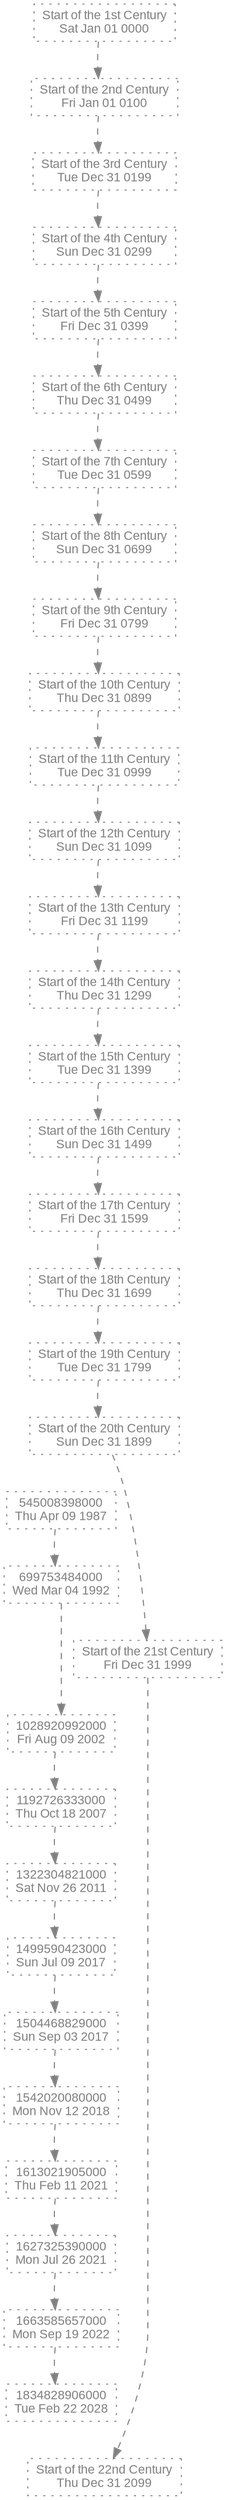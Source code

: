 digraph {
    node [fontname="Arial"; fontsize="12";];
    edge [fontname="Arial"; fontsize="12";];
    bgcolor="transparent";
    comment=" ";
    fontname="Arial";
    fontsize="12";
    rankdir="TD";
    ranksep="0.5";
    1 [class="event ted2546d8e4fa6648"; color="#808080FF"; fontcolor="#808080FF"; id="Z0000-01-01-0"; label=<Start of the 1st Century<BR ALIGN="CENTER"/>Sat Jan 01 0000>; penwidth="1"; shape="box"; style="dotted"; tooltip="";];
    2 [class="event ted2546d8e4fa6648"; color="#808080FF"; fontcolor="#808080FF"; id="Z0100-01-01-0"; label=<Start of the 2nd Century<BR ALIGN="CENTER"/>Fri Jan 01 0100>; penwidth="1"; shape="box"; style="dotted"; tooltip="";];
    3 [class="event ted2546d8e4fa6648"; color="#808080FF"; fontcolor="#808080FF"; id="Z0199-12-31-0"; label=<Start of the 3rd Century<BR ALIGN="CENTER"/>Tue Dec 31 0199>; penwidth="1"; shape="box"; style="dotted"; tooltip="";];
    4 [class="event ted2546d8e4fa6648"; color="#808080FF"; fontcolor="#808080FF"; id="Z0299-12-31-0"; label=<Start of the 4th Century<BR ALIGN="CENTER"/>Sun Dec 31 0299>; penwidth="1"; shape="box"; style="dotted"; tooltip="";];
    5 [class="event ted2546d8e4fa6648"; color="#808080FF"; fontcolor="#808080FF"; id="Z0399-12-31-0"; label=<Start of the 5th Century<BR ALIGN="CENTER"/>Fri Dec 31 0399>; penwidth="1"; shape="box"; style="dotted"; tooltip="";];
    6 [class="event ted2546d8e4fa6648"; color="#808080FF"; fontcolor="#808080FF"; id="Z0499-12-31-0"; label=<Start of the 6th Century<BR ALIGN="CENTER"/>Thu Dec 31 0499>; penwidth="1"; shape="box"; style="dotted"; tooltip="";];
    7 [class="event ted2546d8e4fa6648"; color="#808080FF"; fontcolor="#808080FF"; id="Z0599-12-31-0"; label=<Start of the 7th Century<BR ALIGN="CENTER"/>Tue Dec 31 0599>; penwidth="1"; shape="box"; style="dotted"; tooltip="";];
    8 [class="event ted2546d8e4fa6648"; color="#808080FF"; fontcolor="#808080FF"; id="Z0699-12-31-0"; label=<Start of the 8th Century<BR ALIGN="CENTER"/>Sun Dec 31 0699>; penwidth="1"; shape="box"; style="dotted"; tooltip="";];
    9 [class="event ted2546d8e4fa6648"; color="#808080FF"; fontcolor="#808080FF"; id="Z0799-12-31-0"; label=<Start of the 9th Century<BR ALIGN="CENTER"/>Fri Dec 31 0799>; penwidth="1"; shape="box"; style="dotted"; tooltip="";];
    10 [class="event ted2546d8e4fa6648"; color="#808080FF"; fontcolor="#808080FF"; id="Z0899-12-31-0"; label=<Start of the 10th Century<BR ALIGN="CENTER"/>Thu Dec 31 0899>; penwidth="1"; shape="box"; style="dotted"; tooltip="";];
    11 [class="event ted2546d8e4fa6648"; color="#808080FF"; fontcolor="#808080FF"; id="Z0999-12-31-0"; label=<Start of the 11th Century<BR ALIGN="CENTER"/>Tue Dec 31 0999>; penwidth="1"; shape="box"; style="dotted"; tooltip="";];
    12 [class="event ted2546d8e4fa6648"; color="#808080FF"; fontcolor="#808080FF"; id="Z1099-12-31-0"; label=<Start of the 12th Century<BR ALIGN="CENTER"/>Sun Dec 31 1099>; penwidth="1"; shape="box"; style="dotted"; tooltip="";];
    13 [class="event ted2546d8e4fa6648"; color="#808080FF"; fontcolor="#808080FF"; id="Z1199-12-31-0"; label=<Start of the 13th Century<BR ALIGN="CENTER"/>Fri Dec 31 1199>; penwidth="1"; shape="box"; style="dotted"; tooltip="";];
    14 [class="event ted2546d8e4fa6648"; color="#808080FF"; fontcolor="#808080FF"; id="Z1299-12-31-0"; label=<Start of the 14th Century<BR ALIGN="CENTER"/>Thu Dec 31 1299>; penwidth="1"; shape="box"; style="dotted"; tooltip="";];
    15 [class="event ted2546d8e4fa6648"; color="#808080FF"; fontcolor="#808080FF"; id="Z1399-12-31-0"; label=<Start of the 15th Century<BR ALIGN="CENTER"/>Tue Dec 31 1399>; penwidth="1"; shape="box"; style="dotted"; tooltip="";];
    16 [class="event ted2546d8e4fa6648"; color="#808080FF"; fontcolor="#808080FF"; id="Z1499-12-31-0"; label=<Start of the 16th Century<BR ALIGN="CENTER"/>Sun Dec 31 1499>; penwidth="1"; shape="box"; style="dotted"; tooltip="";];
    17 [class="event ted2546d8e4fa6648"; color="#808080FF"; fontcolor="#808080FF"; id="Z1599-12-31-0"; label=<Start of the 17th Century<BR ALIGN="CENTER"/>Fri Dec 31 1599>; penwidth="1"; shape="box"; style="dotted"; tooltip="";];
    18 [class="event ted2546d8e4fa6648"; color="#808080FF"; fontcolor="#808080FF"; id="Z1699-12-31-0"; label=<Start of the 18th Century<BR ALIGN="CENTER"/>Thu Dec 31 1699>; penwidth="1"; shape="box"; style="dotted"; tooltip="";];
    19 [class="event ted2546d8e4fa6648"; color="#808080FF"; fontcolor="#808080FF"; id="Z1799-12-31-0"; label=<Start of the 19th Century<BR ALIGN="CENTER"/>Tue Dec 31 1799>; penwidth="1"; shape="box"; style="dotted"; tooltip="";];
    20 [class="event ted2546d8e4fa6648"; color="#808080FF"; fontcolor="#808080FF"; id="Z1899-12-31-0"; label=<Start of the 20th Century<BR ALIGN="CENTER"/>Sun Dec 31 1899>; penwidth="1"; shape="box"; style="dotted"; tooltip="";];
    21 [class="event teb2b2475ab050fb7"; color="#808080FF"; fontcolor="#808080FF"; id="Z1987-04-09-0"; label=<545008398000<BR ALIGN="CENTER"/>Thu Apr 09 1987>; penwidth="1"; shape="box"; style="dotted"; tooltip="";];
    22 [class="event teb2b2475ab050fb7"; color="#808080FF"; fontcolor="#808080FF"; id="Z1992-03-04-0"; label=<699753484000<BR ALIGN="CENTER"/>Wed Mar 04 1992>; penwidth="1"; shape="box"; style="dotted"; tooltip="";];
    23 [class="event ted2546d8e4fa6648"; color="#808080FF"; fontcolor="#808080FF"; id="Z1999-12-31-0"; label=<Start of the 21st Century<BR ALIGN="CENTER"/>Fri Dec 31 1999>; penwidth="1"; shape="box"; style="dotted"; tooltip="";];
    24 [class="event teb2b2475ab050fb7"; color="#808080FF"; fontcolor="#808080FF"; id="Z2002-08-09-0"; label=<1028920992000<BR ALIGN="CENTER"/>Fri Aug 09 2002>; penwidth="1"; shape="box"; style="dotted"; tooltip="";];
    25 [class="event teb2b2475ab050fb7"; color="#808080FF"; fontcolor="#808080FF"; id="Z2007-10-18-0"; label=<1192726333000<BR ALIGN="CENTER"/>Thu Oct 18 2007>; penwidth="1"; shape="box"; style="dotted"; tooltip="";];
    26 [class="event teb2b2475ab050fb7"; color="#808080FF"; fontcolor="#808080FF"; id="Z2011-11-26-0"; label=<1322304821000<BR ALIGN="CENTER"/>Sat Nov 26 2011>; penwidth="1"; shape="box"; style="dotted"; tooltip="";];
    27 [class="event teb2b2475ab050fb7"; color="#808080FF"; fontcolor="#808080FF"; id="Z2017-07-09-0"; label=<1499590423000<BR ALIGN="CENTER"/>Sun Jul 09 2017>; penwidth="1"; shape="box"; style="dotted"; tooltip="";];
    28 [class="event teb2b2475ab050fb7"; color="#808080FF"; fontcolor="#808080FF"; id="Z2017-09-03-0"; label=<1504468829000<BR ALIGN="CENTER"/>Sun Sep 03 2017>; penwidth="1"; shape="box"; style="dotted"; tooltip="";];
    29 [class="event teb2b2475ab050fb7"; color="#808080FF"; fontcolor="#808080FF"; id="Z2018-11-12-0"; label=<1542020080000<BR ALIGN="CENTER"/>Mon Nov 12 2018>; penwidth="1"; shape="box"; style="dotted"; tooltip="";];
    30 [class="event teb2b2475ab050fb7"; color="#808080FF"; fontcolor="#808080FF"; id="Z2021-02-11-0"; label=<1613021905000<BR ALIGN="CENTER"/>Thu Feb 11 2021>; penwidth="1"; shape="box"; style="dotted"; tooltip="";];
    31 [class="event teb2b2475ab050fb7"; color="#808080FF"; fontcolor="#808080FF"; id="Z2021-07-26-0"; label=<1627325390000<BR ALIGN="CENTER"/>Mon Jul 26 2021>; penwidth="1"; shape="box"; style="dotted"; tooltip="";];
    32 [class="event teb2b2475ab050fb7"; color="#808080FF"; fontcolor="#808080FF"; id="Z2022-09-19-0"; label=<1663585657000<BR ALIGN="CENTER"/>Mon Sep 19 2022>; penwidth="1"; shape="box"; style="dotted"; tooltip="";];
    33 [class="event teb2b2475ab050fb7"; color="#808080FF"; fontcolor="#808080FF"; id="Z2028-02-22-0"; label=<1834828906000<BR ALIGN="CENTER"/>Tue Feb 22 2028>; penwidth="1"; shape="box"; style="dotted"; tooltip="";];
    34 [class="event ted2546d8e4fa6648"; color="#808080FF"; fontcolor="#808080FF"; id="Z2099-12-31-0"; label=<Start of the 22nd Century<BR ALIGN="CENTER"/>Thu Dec 31 2099>; penwidth="1"; shape="box"; style="dotted"; tooltip="";];
    21 -> 22 [color="#808080FF"; label=""; penwidth="1"; samehead="0"; sametail="0"; style="dashed"; tooltip="";];
    22 -> 24 [color="#808080FF"; label=""; penwidth="1"; samehead="0"; sametail="0"; style="dashed"; tooltip="";];
    24 -> 25 [color="#808080FF"; label=""; penwidth="1"; samehead="0"; sametail="0"; style="dashed"; tooltip="";];
    25 -> 26 [color="#808080FF"; label=""; penwidth="1"; samehead="0"; sametail="0"; style="dashed"; tooltip="";];
    26 -> 27 [color="#808080FF"; label=""; penwidth="1"; samehead="0"; sametail="0"; style="dashed"; tooltip="";];
    27 -> 28 [color="#808080FF"; label=""; penwidth="1"; samehead="0"; sametail="0"; style="dashed"; tooltip="";];
    28 -> 29 [color="#808080FF"; label=""; penwidth="1"; samehead="0"; sametail="0"; style="dashed"; tooltip="";];
    29 -> 30 [color="#808080FF"; label=""; penwidth="1"; samehead="0"; sametail="0"; style="dashed"; tooltip="";];
    30 -> 31 [color="#808080FF"; label=""; penwidth="1"; samehead="0"; sametail="0"; style="dashed"; tooltip="";];
    31 -> 32 [color="#808080FF"; label=""; penwidth="1"; samehead="0"; sametail="0"; style="dashed"; tooltip="";];
    32 -> 33 [color="#808080FF"; label=""; penwidth="1"; samehead="0"; sametail="0"; style="dashed"; tooltip="";];
    1 -> 2 [color="#808080FF"; label=""; penwidth="1"; samehead="1"; sametail="1"; style="dashed"; tooltip="";];
    2 -> 3 [color="#808080FF"; label=""; penwidth="1"; samehead="1"; sametail="1"; style="dashed"; tooltip="";];
    3 -> 4 [color="#808080FF"; label=""; penwidth="1"; samehead="1"; sametail="1"; style="dashed"; tooltip="";];
    4 -> 5 [color="#808080FF"; label=""; penwidth="1"; samehead="1"; sametail="1"; style="dashed"; tooltip="";];
    5 -> 6 [color="#808080FF"; label=""; penwidth="1"; samehead="1"; sametail="1"; style="dashed"; tooltip="";];
    6 -> 7 [color="#808080FF"; label=""; penwidth="1"; samehead="1"; sametail="1"; style="dashed"; tooltip="";];
    7 -> 8 [color="#808080FF"; label=""; penwidth="1"; samehead="1"; sametail="1"; style="dashed"; tooltip="";];
    8 -> 9 [color="#808080FF"; label=""; penwidth="1"; samehead="1"; sametail="1"; style="dashed"; tooltip="";];
    9 -> 10 [color="#808080FF"; label=""; penwidth="1"; samehead="1"; sametail="1"; style="dashed"; tooltip="";];
    10 -> 11 [color="#808080FF"; label=""; penwidth="1"; samehead="1"; sametail="1"; style="dashed"; tooltip="";];
    11 -> 12 [color="#808080FF"; label=""; penwidth="1"; samehead="1"; sametail="1"; style="dashed"; tooltip="";];
    12 -> 13 [color="#808080FF"; label=""; penwidth="1"; samehead="1"; sametail="1"; style="dashed"; tooltip="";];
    13 -> 14 [color="#808080FF"; label=""; penwidth="1"; samehead="1"; sametail="1"; style="dashed"; tooltip="";];
    14 -> 15 [color="#808080FF"; label=""; penwidth="1"; samehead="1"; sametail="1"; style="dashed"; tooltip="";];
    15 -> 16 [color="#808080FF"; label=""; penwidth="1"; samehead="1"; sametail="1"; style="dashed"; tooltip="";];
    16 -> 17 [color="#808080FF"; label=""; penwidth="1"; samehead="1"; sametail="1"; style="dashed"; tooltip="";];
    17 -> 18 [color="#808080FF"; label=""; penwidth="1"; samehead="1"; sametail="1"; style="dashed"; tooltip="";];
    18 -> 19 [color="#808080FF"; label=""; penwidth="1"; samehead="1"; sametail="1"; style="dashed"; tooltip="";];
    19 -> 20 [color="#808080FF"; label=""; penwidth="1"; samehead="1"; sametail="1"; style="dashed"; tooltip="";];
    20 -> 23 [color="#808080FF"; label=""; penwidth="1"; samehead="1"; sametail="1"; style="dashed"; tooltip="";];
    23 -> 34 [color="#808080FF"; label=""; penwidth="1"; samehead="1"; sametail="1"; style="dashed"; tooltip="";];
    1 -> 2 [style="invis";];
    2 -> 3 [style="invis";];
    3 -> 4 [style="invis";];
    4 -> 5 [style="invis";];
    5 -> 6 [style="invis";];
    6 -> 7 [style="invis";];
    7 -> 8 [style="invis";];
    8 -> 9 [style="invis";];
    9 -> 10 [style="invis";];
    10 -> 11 [style="invis";];
    11 -> 12 [style="invis";];
    12 -> 13 [style="invis";];
    13 -> 14 [style="invis";];
    14 -> 15 [style="invis";];
    15 -> 16 [style="invis";];
    16 -> 17 [style="invis";];
    17 -> 18 [style="invis";];
    18 -> 19 [style="invis";];
    19 -> 20 [style="invis";];
    20 -> 21 [style="invis";];
    21 -> 22 [style="invis";];
    22 -> 23 [style="invis";];
    23 -> 24 [style="invis";];
    24 -> 25 [style="invis";];
    25 -> 26 [style="invis";];
    26 -> 27 [style="invis";];
    27 -> 28 [style="invis";];
    28 -> 29 [style="invis";];
    29 -> 30 [style="invis";];
    30 -> 31 [style="invis";];
    31 -> 32 [style="invis";];
    32 -> 33 [style="invis";];
    33 -> 34 [style="invis";];
}